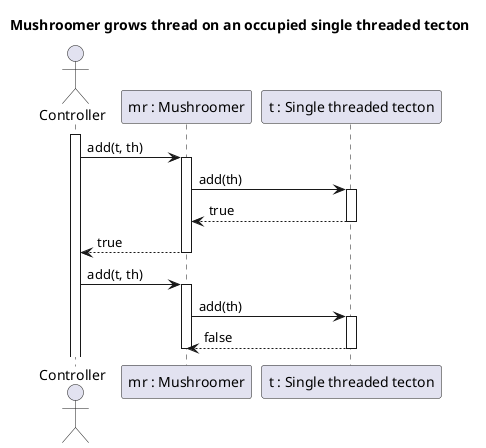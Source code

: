 @startuml growThreadOnSingle
title Mushroomer grows thread on an occupied single threaded tecton

actor Controller
participant "mr : Mushroomer" as MR
participant "t : Single threaded tecton" as T

activate Controller
Controller -> MR : add(t, th)
activate MR

MR -> T : add(th)
activate T

MR <-- T : true
deactivate T

Controller <-- MR: true
deactivate MR

Controller -> MR : add(t, th)
activate MR

MR -> T : add(th)
activate T

MR <-- T : false
deactivate T

'Controller <-- MR: true
deactivate MR
@enduml
